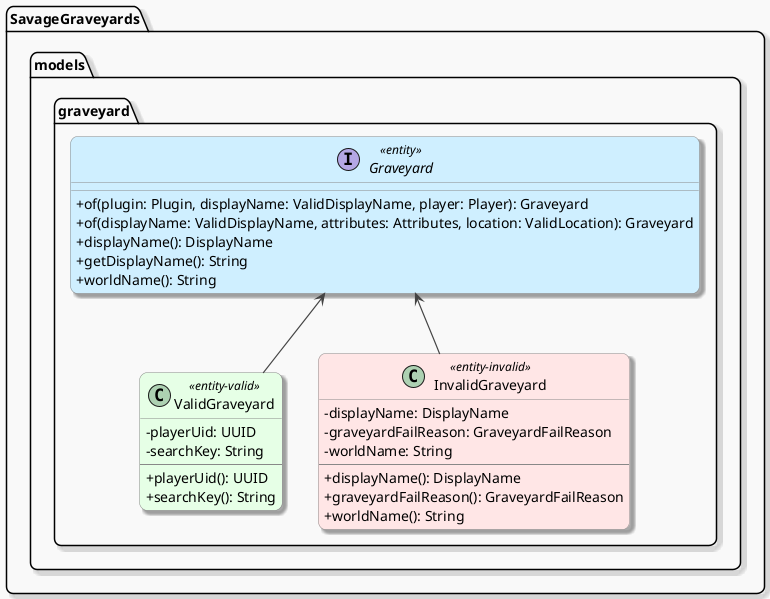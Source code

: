 @startuml

' === GLOBAL STYLING ===
skinparam backgroundColor #f9f9f9
skinparam shadowing true
skinparam roundCorner 15
skinparam ArrowColor #444444
skinparam ArrowThickness 1.2
skinparam ArrowFontSize 11
skinparam packageTitleFontSize 14
skinparam classFontName "Helvetica"
skinparam classAttributeIconSize 0
skinparam class {
  BackgroundColor white
  BorderColor #888888
}
skinparam class {
  BackgroundColor<<entity>> #cfefff
    BackgroundColor<<entity-valid>> #e6ffe6
  BackgroundColor<<entity-invalid>> #ffe6e6
}


package SavageGraveyards {
    package models {
        package graveyard {
            interface Graveyard <<entity>> {
                + of(plugin: Plugin, displayName: ValidDisplayName, player: Player): Graveyard
                + of(displayName: ValidDisplayName, attributes: Attributes, location: ValidLocation): Graveyard
                + displayName(): DisplayName
                + getDisplayName(): String
                + worldName(): String
            }
            class ValidGraveyard <<entity-valid>> {
                - playerUid: UUID
                - searchKey: String
                --
                + playerUid(): UUID
                + searchKey(): String
            }
            class InvalidGraveyard <<entity-invalid>> {
                - displayName: DisplayName
                - graveyardFailReason: GraveyardFailReason
                - worldName: String
                --
                + displayName(): DisplayName
                + graveyardFailReason(): GraveyardFailReason
                + worldName(): String
            }
            Graveyard <-- ValidGraveyard
            Graveyard <-- InvalidGraveyard
        }
    }
}

@enduml
